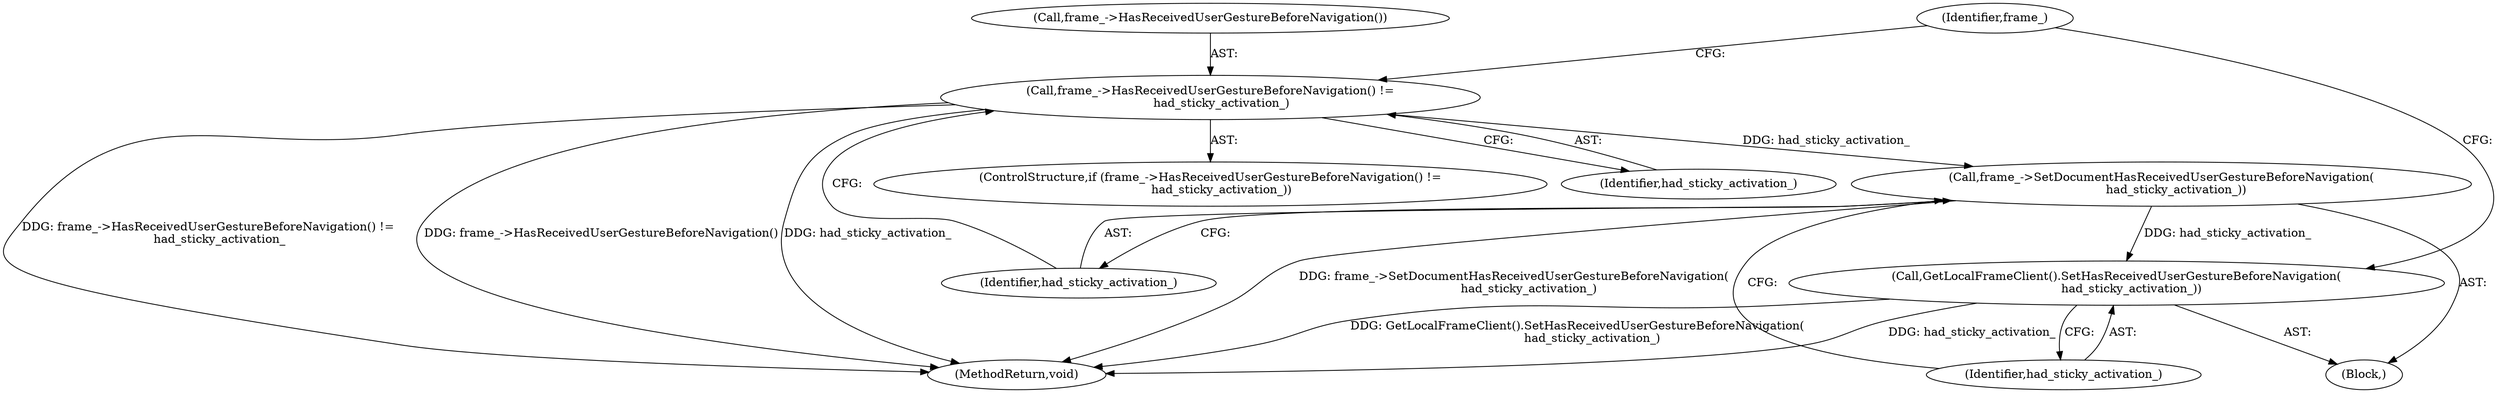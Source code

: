 digraph "0_Chrome_d683fb12566eaec180ee0e0506288f46cc7a43e7_2@API" {
"1000157" [label="(Call,frame_->HasReceivedUserGestureBeforeNavigation() !=\n      had_sticky_activation_)"];
"1000161" [label="(Call,frame_->SetDocumentHasReceivedUserGestureBeforeNavigation(\n        had_sticky_activation_))"];
"1000163" [label="(Call,GetLocalFrameClient().SetHasReceivedUserGestureBeforeNavigation(\n        had_sticky_activation_))"];
"1000156" [label="(ControlStructure,if (frame_->HasReceivedUserGestureBeforeNavigation() !=\n      had_sticky_activation_))"];
"1000157" [label="(Call,frame_->HasReceivedUserGestureBeforeNavigation() !=\n      had_sticky_activation_)"];
"1000164" [label="(Identifier,had_sticky_activation_)"];
"1000163" [label="(Call,GetLocalFrameClient().SetHasReceivedUserGestureBeforeNavigation(\n        had_sticky_activation_))"];
"1000159" [label="(Identifier,had_sticky_activation_)"];
"1000235" [label="(MethodReturn,void)"];
"1000160" [label="(Block,)"];
"1000161" [label="(Call,frame_->SetDocumentHasReceivedUserGestureBeforeNavigation(\n        had_sticky_activation_))"];
"1000158" [label="(Call,frame_->HasReceivedUserGestureBeforeNavigation())"];
"1000168" [label="(Identifier,frame_)"];
"1000162" [label="(Identifier,had_sticky_activation_)"];
"1000157" -> "1000156"  [label="AST: "];
"1000157" -> "1000159"  [label="CFG: "];
"1000158" -> "1000157"  [label="AST: "];
"1000159" -> "1000157"  [label="AST: "];
"1000162" -> "1000157"  [label="CFG: "];
"1000168" -> "1000157"  [label="CFG: "];
"1000157" -> "1000235"  [label="DDG: had_sticky_activation_"];
"1000157" -> "1000235"  [label="DDG: frame_->HasReceivedUserGestureBeforeNavigation() !=\n      had_sticky_activation_"];
"1000157" -> "1000235"  [label="DDG: frame_->HasReceivedUserGestureBeforeNavigation()"];
"1000157" -> "1000161"  [label="DDG: had_sticky_activation_"];
"1000161" -> "1000160"  [label="AST: "];
"1000161" -> "1000162"  [label="CFG: "];
"1000162" -> "1000161"  [label="AST: "];
"1000164" -> "1000161"  [label="CFG: "];
"1000161" -> "1000235"  [label="DDG: frame_->SetDocumentHasReceivedUserGestureBeforeNavigation(\n        had_sticky_activation_)"];
"1000161" -> "1000163"  [label="DDG: had_sticky_activation_"];
"1000163" -> "1000160"  [label="AST: "];
"1000163" -> "1000164"  [label="CFG: "];
"1000164" -> "1000163"  [label="AST: "];
"1000168" -> "1000163"  [label="CFG: "];
"1000163" -> "1000235"  [label="DDG: GetLocalFrameClient().SetHasReceivedUserGestureBeforeNavigation(\n        had_sticky_activation_)"];
"1000163" -> "1000235"  [label="DDG: had_sticky_activation_"];
}
